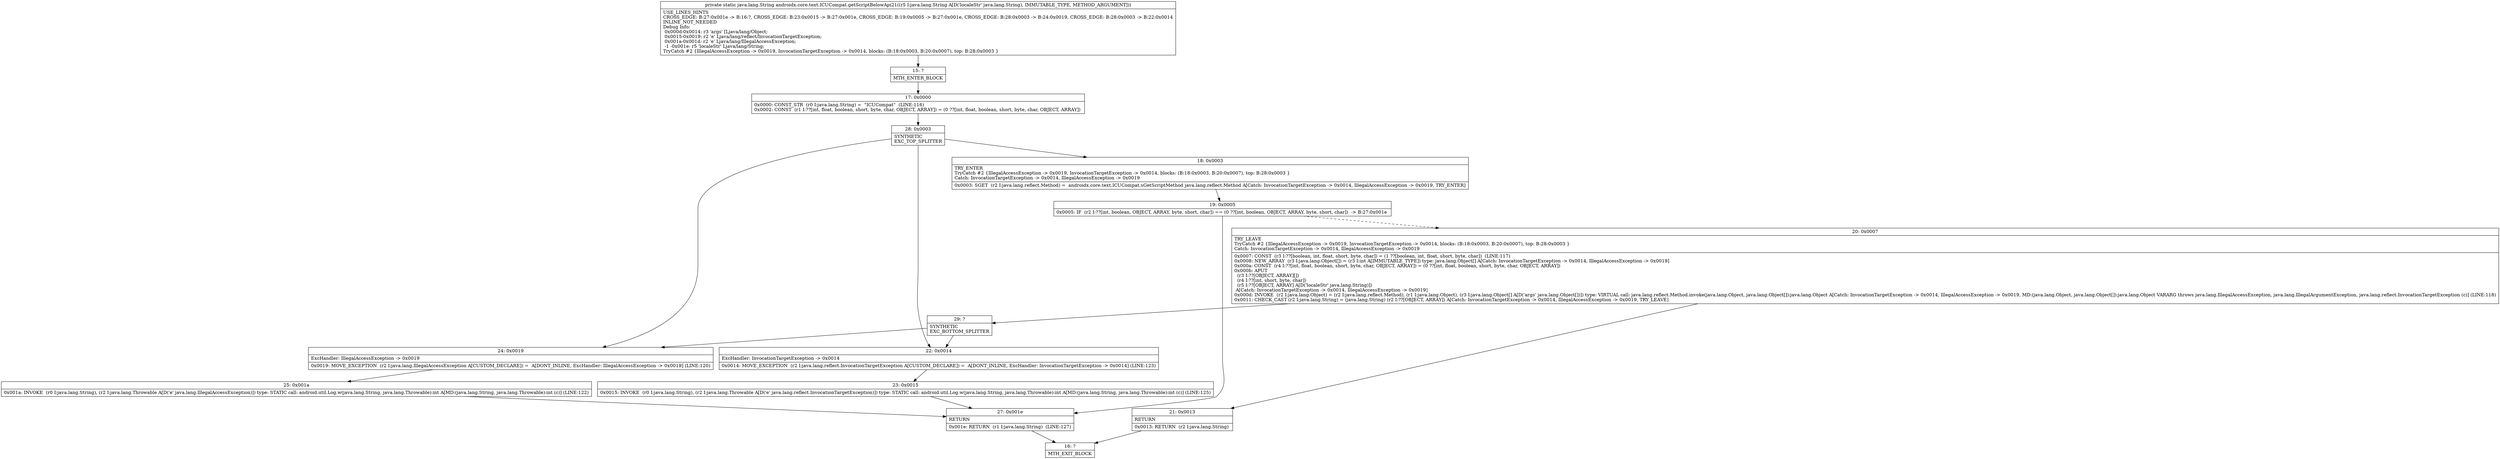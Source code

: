 digraph "CFG forandroidx.core.text.ICUCompat.getScriptBelowApi21(Ljava\/lang\/String;)Ljava\/lang\/String;" {
Node_15 [shape=record,label="{15\:\ ?|MTH_ENTER_BLOCK\l}"];
Node_17 [shape=record,label="{17\:\ 0x0000|0x0000: CONST_STR  (r0 I:java.lang.String) =  \"ICUCompat\"  (LINE:116)\l0x0002: CONST  (r1 I:??[int, float, boolean, short, byte, char, OBJECT, ARRAY]) = (0 ??[int, float, boolean, short, byte, char, OBJECT, ARRAY]) \l}"];
Node_28 [shape=record,label="{28\:\ 0x0003|SYNTHETIC\lEXC_TOP_SPLITTER\l}"];
Node_18 [shape=record,label="{18\:\ 0x0003|TRY_ENTER\lTryCatch #2 \{IllegalAccessException \-\> 0x0019, InvocationTargetException \-\> 0x0014, blocks: (B:18:0x0003, B:20:0x0007), top: B:28:0x0003 \}\lCatch: InvocationTargetException \-\> 0x0014, IllegalAccessException \-\> 0x0019\l|0x0003: SGET  (r2 I:java.lang.reflect.Method) =  androidx.core.text.ICUCompat.sGetScriptMethod java.lang.reflect.Method A[Catch: InvocationTargetException \-\> 0x0014, IllegalAccessException \-\> 0x0019, TRY_ENTER]\l}"];
Node_19 [shape=record,label="{19\:\ 0x0005|0x0005: IF  (r2 I:??[int, boolean, OBJECT, ARRAY, byte, short, char]) == (0 ??[int, boolean, OBJECT, ARRAY, byte, short, char])  \-\> B:27:0x001e \l}"];
Node_20 [shape=record,label="{20\:\ 0x0007|TRY_LEAVE\lTryCatch #2 \{IllegalAccessException \-\> 0x0019, InvocationTargetException \-\> 0x0014, blocks: (B:18:0x0003, B:20:0x0007), top: B:28:0x0003 \}\lCatch: InvocationTargetException \-\> 0x0014, IllegalAccessException \-\> 0x0019\l|0x0007: CONST  (r3 I:??[boolean, int, float, short, byte, char]) = (1 ??[boolean, int, float, short, byte, char])  (LINE:117)\l0x0008: NEW_ARRAY  (r3 I:java.lang.Object[]) = (r3 I:int A[IMMUTABLE_TYPE]) type: java.lang.Object[] A[Catch: InvocationTargetException \-\> 0x0014, IllegalAccessException \-\> 0x0019]\l0x000a: CONST  (r4 I:??[int, float, boolean, short, byte, char, OBJECT, ARRAY]) = (0 ??[int, float, boolean, short, byte, char, OBJECT, ARRAY]) \l0x000b: APUT  \l  (r3 I:??[OBJECT, ARRAY][])\l  (r4 I:??[int, short, byte, char])\l  (r5 I:??[OBJECT, ARRAY] A[D('localeStr' java.lang.String)])\l A[Catch: InvocationTargetException \-\> 0x0014, IllegalAccessException \-\> 0x0019]\l0x000d: INVOKE  (r2 I:java.lang.Object) = (r2 I:java.lang.reflect.Method), (r1 I:java.lang.Object), (r3 I:java.lang.Object[] A[D('args' java.lang.Object[])]) type: VIRTUAL call: java.lang.reflect.Method.invoke(java.lang.Object, java.lang.Object[]):java.lang.Object A[Catch: InvocationTargetException \-\> 0x0014, IllegalAccessException \-\> 0x0019, MD:(java.lang.Object, java.lang.Object[]):java.lang.Object VARARG throws java.lang.IllegalAccessException, java.lang.IllegalArgumentException, java.lang.reflect.InvocationTargetException (c)] (LINE:118)\l0x0011: CHECK_CAST (r2 I:java.lang.String) = (java.lang.String) (r2 I:??[OBJECT, ARRAY]) A[Catch: InvocationTargetException \-\> 0x0014, IllegalAccessException \-\> 0x0019, TRY_LEAVE]\l}"];
Node_21 [shape=record,label="{21\:\ 0x0013|RETURN\l|0x0013: RETURN  (r2 I:java.lang.String) \l}"];
Node_16 [shape=record,label="{16\:\ ?|MTH_EXIT_BLOCK\l}"];
Node_29 [shape=record,label="{29\:\ ?|SYNTHETIC\lEXC_BOTTOM_SPLITTER\l}"];
Node_27 [shape=record,label="{27\:\ 0x001e|RETURN\l|0x001e: RETURN  (r1 I:java.lang.String)  (LINE:127)\l}"];
Node_24 [shape=record,label="{24\:\ 0x0019|ExcHandler: IllegalAccessException \-\> 0x0019\l|0x0019: MOVE_EXCEPTION  (r2 I:java.lang.IllegalAccessException A[CUSTOM_DECLARE]) =  A[DONT_INLINE, ExcHandler: IllegalAccessException \-\> 0x0019] (LINE:120)\l}"];
Node_25 [shape=record,label="{25\:\ 0x001a|0x001a: INVOKE  (r0 I:java.lang.String), (r2 I:java.lang.Throwable A[D('e' java.lang.IllegalAccessException)]) type: STATIC call: android.util.Log.w(java.lang.String, java.lang.Throwable):int A[MD:(java.lang.String, java.lang.Throwable):int (c)] (LINE:122)\l}"];
Node_22 [shape=record,label="{22\:\ 0x0014|ExcHandler: InvocationTargetException \-\> 0x0014\l|0x0014: MOVE_EXCEPTION  (r2 I:java.lang.reflect.InvocationTargetException A[CUSTOM_DECLARE]) =  A[DONT_INLINE, ExcHandler: InvocationTargetException \-\> 0x0014] (LINE:123)\l}"];
Node_23 [shape=record,label="{23\:\ 0x0015|0x0015: INVOKE  (r0 I:java.lang.String), (r2 I:java.lang.Throwable A[D('e' java.lang.reflect.InvocationTargetException)]) type: STATIC call: android.util.Log.w(java.lang.String, java.lang.Throwable):int A[MD:(java.lang.String, java.lang.Throwable):int (c)] (LINE:125)\l}"];
MethodNode[shape=record,label="{private static java.lang.String androidx.core.text.ICUCompat.getScriptBelowApi21((r5 I:java.lang.String A[D('localeStr' java.lang.String), IMMUTABLE_TYPE, METHOD_ARGUMENT]))  | USE_LINES_HINTS\lCROSS_EDGE: B:27:0x001e \-\> B:16:?, CROSS_EDGE: B:23:0x0015 \-\> B:27:0x001e, CROSS_EDGE: B:19:0x0005 \-\> B:27:0x001e, CROSS_EDGE: B:28:0x0003 \-\> B:24:0x0019, CROSS_EDGE: B:28:0x0003 \-\> B:22:0x0014\lINLINE_NOT_NEEDED\lDebug Info:\l  0x000d\-0x0014: r3 'args' [Ljava\/lang\/Object;\l  0x0015\-0x0019: r2 'e' Ljava\/lang\/reflect\/InvocationTargetException;\l  0x001a\-0x001d: r2 'e' Ljava\/lang\/IllegalAccessException;\l  \-1 \-0x001e: r5 'localeStr' Ljava\/lang\/String;\lTryCatch #2 \{IllegalAccessException \-\> 0x0019, InvocationTargetException \-\> 0x0014, blocks: (B:18:0x0003, B:20:0x0007), top: B:28:0x0003 \}\l}"];
MethodNode -> Node_15;Node_15 -> Node_17;
Node_17 -> Node_28;
Node_28 -> Node_18;
Node_28 -> Node_24;
Node_28 -> Node_22;
Node_18 -> Node_19;
Node_19 -> Node_20[style=dashed];
Node_19 -> Node_27;
Node_20 -> Node_21;
Node_20 -> Node_29;
Node_21 -> Node_16;
Node_29 -> Node_24;
Node_29 -> Node_22;
Node_27 -> Node_16;
Node_24 -> Node_25;
Node_25 -> Node_27;
Node_22 -> Node_23;
Node_23 -> Node_27;
}

